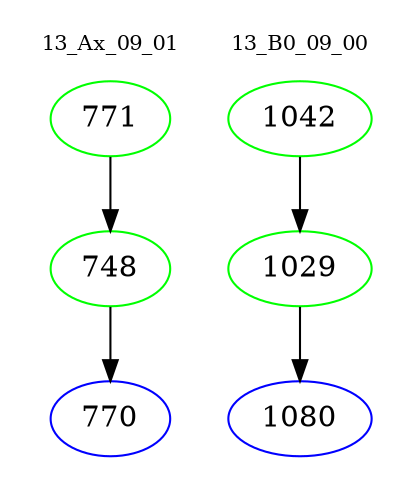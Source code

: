 digraph{
subgraph cluster_0 {
color = white
label = "13_Ax_09_01";
fontsize=10;
T0_771 [label="771", color="green"]
T0_771 -> T0_748 [color="black"]
T0_748 [label="748", color="green"]
T0_748 -> T0_770 [color="black"]
T0_770 [label="770", color="blue"]
}
subgraph cluster_1 {
color = white
label = "13_B0_09_00";
fontsize=10;
T1_1042 [label="1042", color="green"]
T1_1042 -> T1_1029 [color="black"]
T1_1029 [label="1029", color="green"]
T1_1029 -> T1_1080 [color="black"]
T1_1080 [label="1080", color="blue"]
}
}
